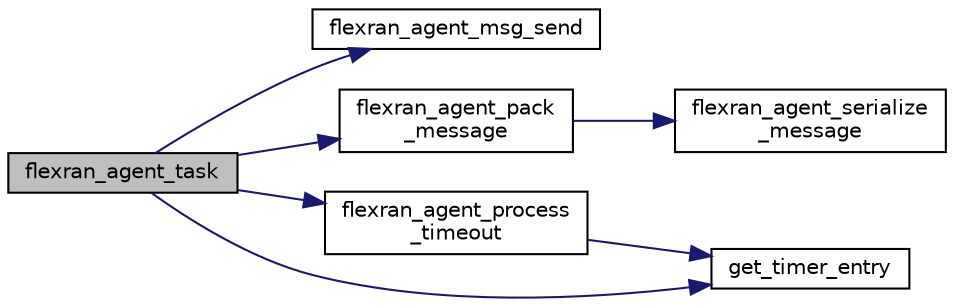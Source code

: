 digraph "flexran_agent_task"
{
 // LATEX_PDF_SIZE
  edge [fontname="Helvetica",fontsize="10",labelfontname="Helvetica",labelfontsize="10"];
  node [fontname="Helvetica",fontsize="10",shape=record];
  rankdir="LR";
  Node1 [label="flexran_agent_task",height=0.2,width=0.4,color="black", fillcolor="grey75", style="filled", fontcolor="black",tooltip=" "];
  Node1 -> Node2 [color="midnightblue",fontsize="10",style="solid",fontname="Helvetica"];
  Node2 [label="flexran_agent_msg_send",height=0.2,width=0.4,color="black", fillcolor="white", style="filled",URL="$flexran__agent__net__comm_8c.html#a8ff147d857d901b31bc6147e90eb3b81",tooltip=" "];
  Node1 -> Node3 [color="midnightblue",fontsize="10",style="solid",fontname="Helvetica"];
  Node3 [label="flexran_agent_pack\l_message",height=0.2,width=0.4,color="black", fillcolor="white", style="filled",URL="$flexran__agent__common_8h.html#ab362d2b2c6c6a4c8b2e67b8d3aafb352",tooltip=" "];
  Node3 -> Node4 [color="midnightblue",fontsize="10",style="solid",fontname="Helvetica"];
  Node4 [label="flexran_agent_serialize\l_message",height=0.2,width=0.4,color="black", fillcolor="white", style="filled",URL="$flexran__agent__common_8c.html#afdcca034911b8c68f1ba4d1da09ad8f8",tooltip=" "];
  Node1 -> Node5 [color="midnightblue",fontsize="10",style="solid",fontname="Helvetica"];
  Node5 [label="flexran_agent_process\l_timeout",height=0.2,width=0.4,color="black", fillcolor="white", style="filled",URL="$flexran__agent__handler_8c.html#a09c3c8d3f5c2be10ff275c741c94cd5a",tooltip=" "];
  Node5 -> Node6 [color="midnightblue",fontsize="10",style="solid",fontname="Helvetica"];
  Node6 [label="get_timer_entry",height=0.2,width=0.4,color="black", fillcolor="white", style="filled",URL="$flexran__agent__timer_8c.html#a44e60f7adba24479560829b0bb788107",tooltip=" "];
  Node1 -> Node6 [color="midnightblue",fontsize="10",style="solid",fontname="Helvetica"];
}
